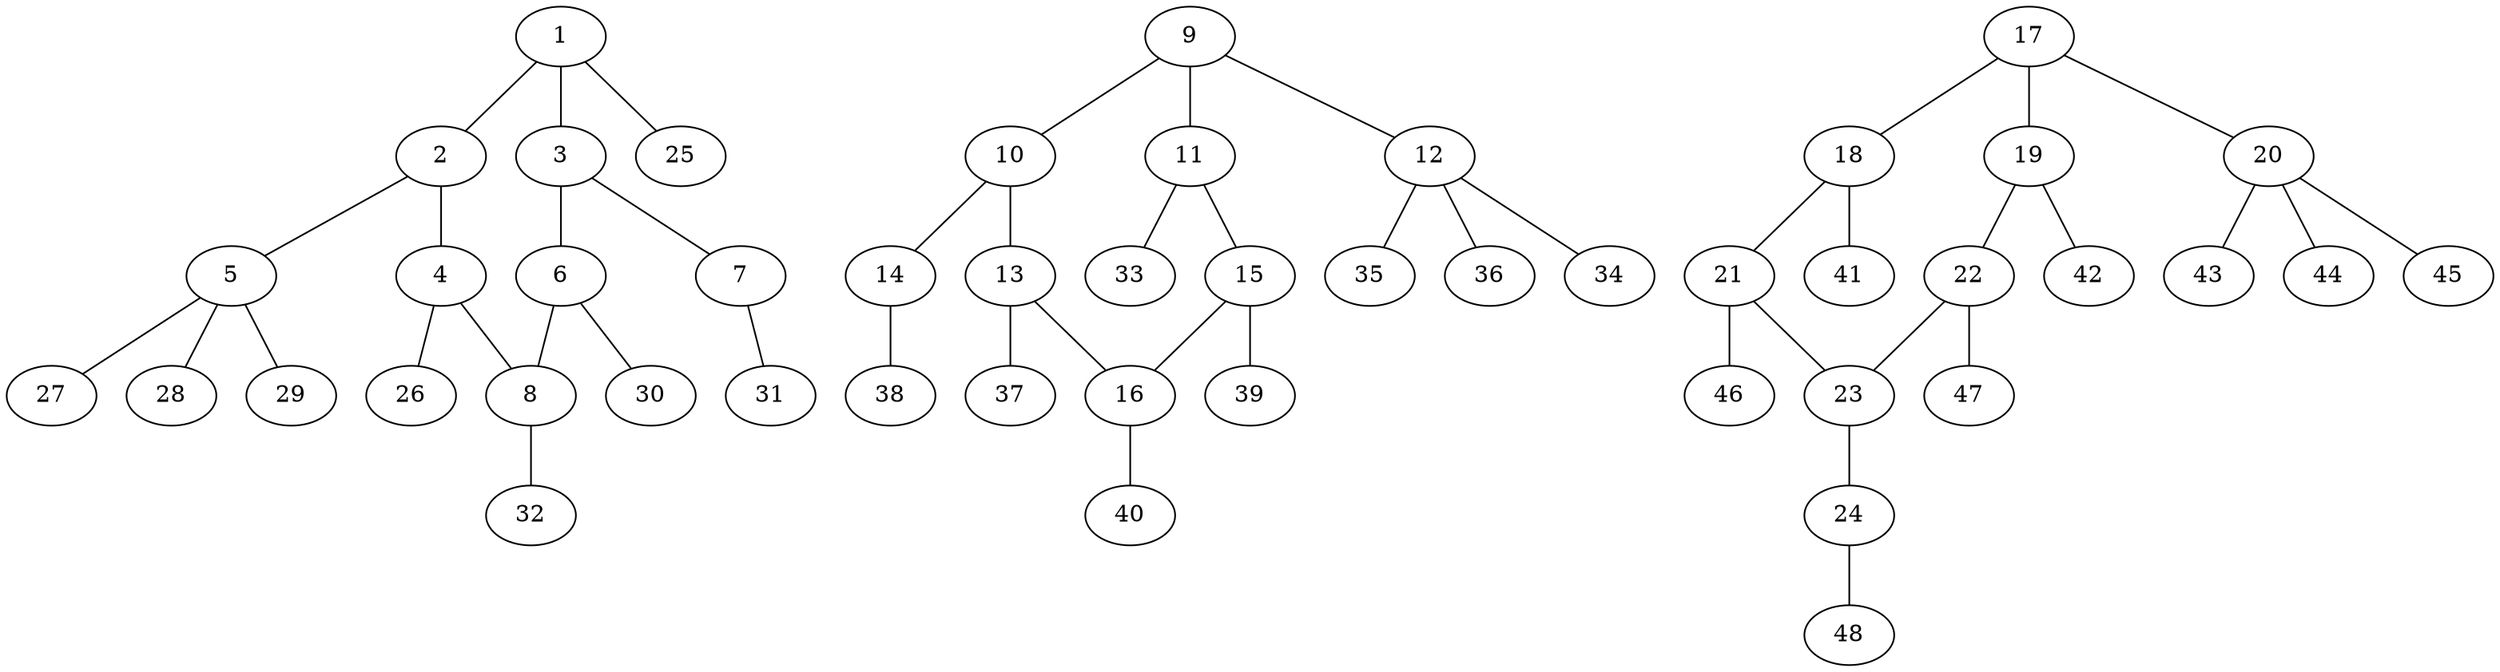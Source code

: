 graph molecule_1334 {
	1	 [chem=C];
	2	 [chem=C];
	1 -- 2	 [valence=2];
	3	 [chem=C];
	1 -- 3	 [valence=1];
	25	 [chem=H];
	1 -- 25	 [valence=1];
	4	 [chem=C];
	2 -- 4	 [valence=1];
	5	 [chem=C];
	2 -- 5	 [valence=1];
	6	 [chem=C];
	3 -- 6	 [valence=2];
	7	 [chem=O];
	3 -- 7	 [valence=1];
	8	 [chem=C];
	4 -- 8	 [valence=2];
	26	 [chem=H];
	4 -- 26	 [valence=1];
	27	 [chem=H];
	5 -- 27	 [valence=1];
	28	 [chem=H];
	5 -- 28	 [valence=1];
	29	 [chem=H];
	5 -- 29	 [valence=1];
	6 -- 8	 [valence=1];
	30	 [chem=H];
	6 -- 30	 [valence=1];
	31	 [chem=H];
	7 -- 31	 [valence=1];
	32	 [chem=H];
	8 -- 32	 [valence=1];
	9	 [chem=C];
	10	 [chem=C];
	9 -- 10	 [valence=1];
	11	 [chem=C];
	9 -- 11	 [valence=2];
	12	 [chem=C];
	9 -- 12	 [valence=1];
	13	 [chem=C];
	10 -- 13	 [valence=2];
	14	 [chem=O];
	10 -- 14	 [valence=1];
	15	 [chem=C];
	11 -- 15	 [valence=1];
	33	 [chem=H];
	11 -- 33	 [valence=1];
	34	 [chem=H];
	12 -- 34	 [valence=1];
	35	 [chem=H];
	12 -- 35	 [valence=1];
	36	 [chem=H];
	12 -- 36	 [valence=1];
	16	 [chem=C];
	13 -- 16	 [valence=1];
	37	 [chem=H];
	13 -- 37	 [valence=1];
	38	 [chem=H];
	14 -- 38	 [valence=1];
	15 -- 16	 [valence=2];
	39	 [chem=H];
	15 -- 39	 [valence=1];
	40	 [chem=H];
	16 -- 40	 [valence=1];
	17	 [chem=C];
	18	 [chem=C];
	17 -- 18	 [valence=2];
	19	 [chem=C];
	17 -- 19	 [valence=1];
	20	 [chem=C];
	17 -- 20	 [valence=1];
	21	 [chem=C];
	18 -- 21	 [valence=1];
	41	 [chem=H];
	18 -- 41	 [valence=1];
	22	 [chem=C];
	19 -- 22	 [valence=2];
	42	 [chem=H];
	19 -- 42	 [valence=1];
	43	 [chem=H];
	20 -- 43	 [valence=1];
	44	 [chem=H];
	20 -- 44	 [valence=1];
	45	 [chem=H];
	20 -- 45	 [valence=1];
	23	 [chem=C];
	21 -- 23	 [valence=2];
	46	 [chem=H];
	21 -- 46	 [valence=1];
	22 -- 23	 [valence=1];
	47	 [chem=H];
	22 -- 47	 [valence=1];
	24	 [chem=O];
	23 -- 24	 [valence=1];
	48	 [chem=H];
	24 -- 48	 [valence=1];
}
